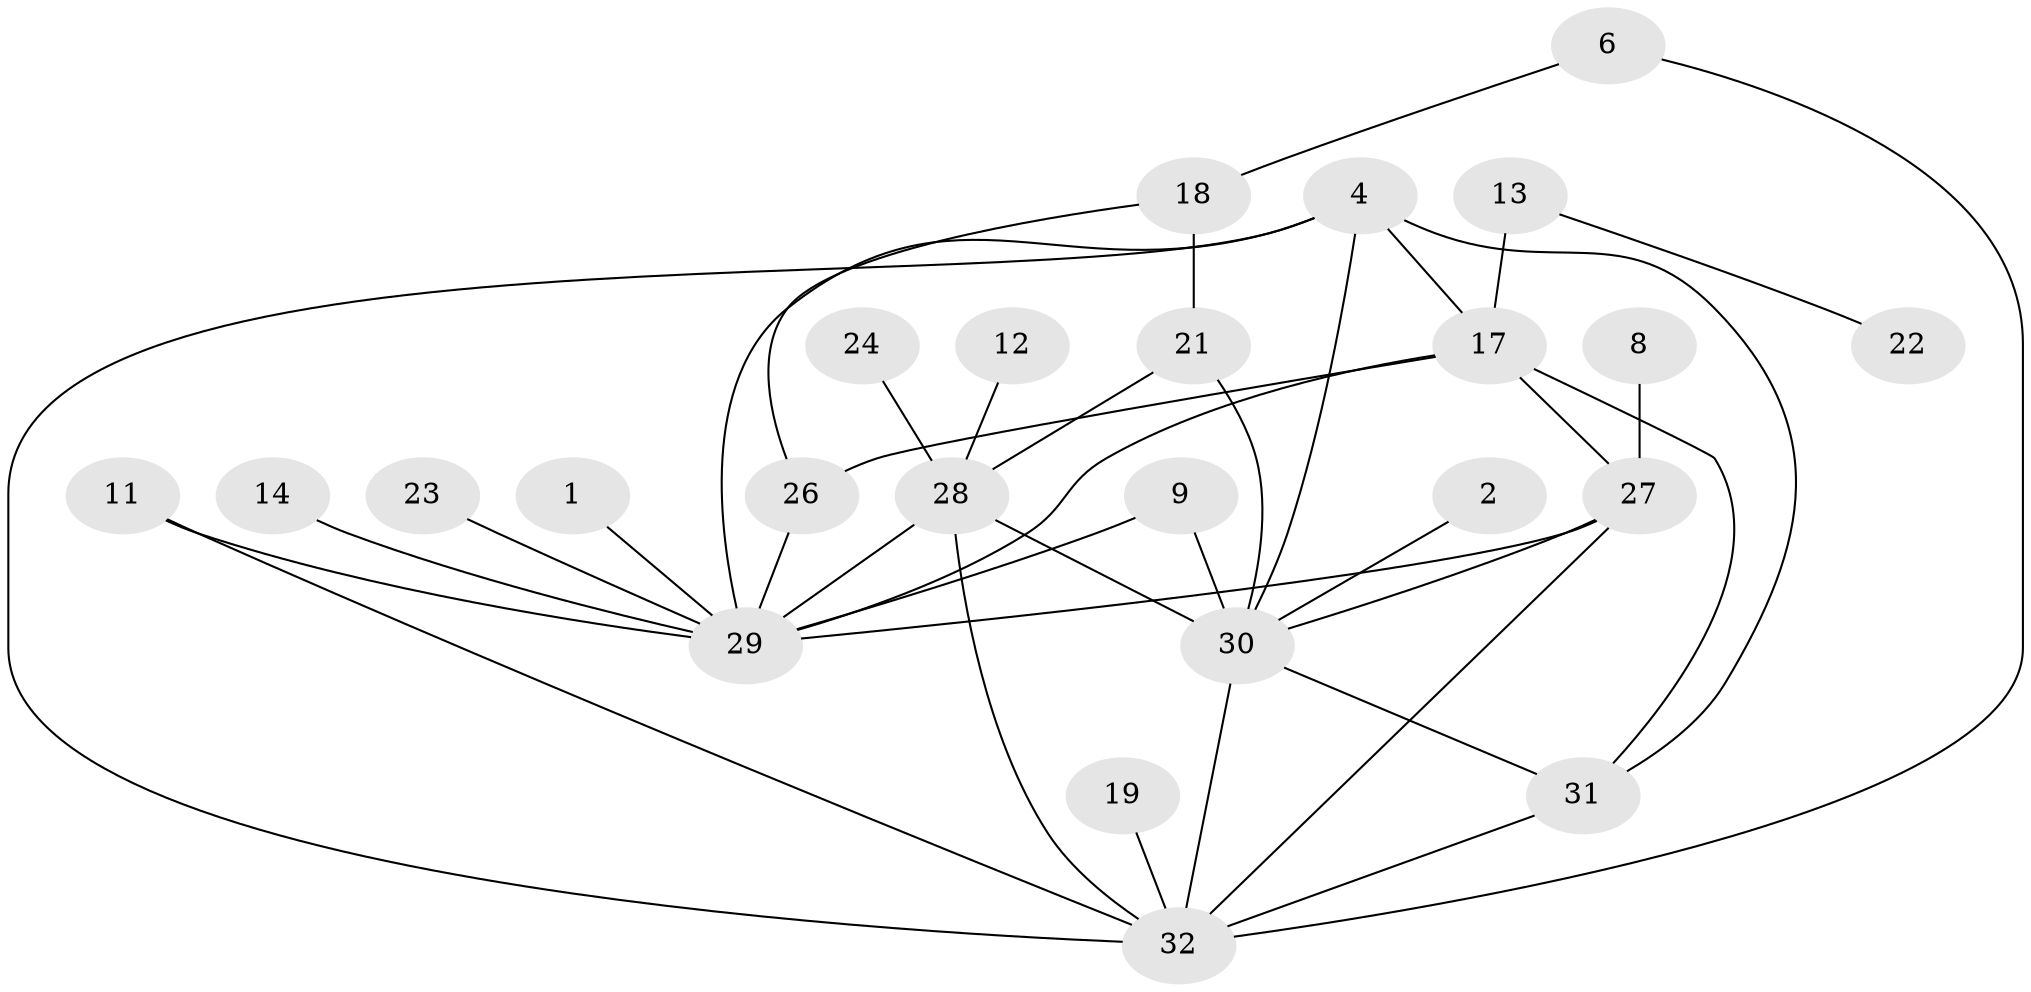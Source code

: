 // original degree distribution, {1: 0.2830188679245283, 3: 0.2358490566037736, 2: 0.20754716981132076, 0: 0.05660377358490566, 5: 0.0660377358490566, 4: 0.14150943396226415, 6: 0.009433962264150943}
// Generated by graph-tools (version 1.1) at 2025/35/03/04/25 23:35:47]
// undirected, 24 vertices, 39 edges
graph export_dot {
  node [color=gray90,style=filled];
  1;
  2;
  4;
  6;
  8;
  9;
  11;
  12;
  13;
  14;
  17;
  18;
  19;
  21;
  22;
  23;
  24;
  26;
  27;
  28;
  29;
  30;
  31;
  32;
  1 -- 29 [weight=1.0];
  2 -- 30 [weight=1.0];
  4 -- 17 [weight=1.0];
  4 -- 29 [weight=1.0];
  4 -- 30 [weight=1.0];
  4 -- 31 [weight=1.0];
  4 -- 32 [weight=1.0];
  6 -- 18 [weight=1.0];
  6 -- 32 [weight=1.0];
  8 -- 27 [weight=1.0];
  9 -- 29 [weight=1.0];
  9 -- 30 [weight=2.0];
  11 -- 29 [weight=1.0];
  11 -- 32 [weight=1.0];
  12 -- 28 [weight=1.0];
  13 -- 17 [weight=2.0];
  13 -- 22 [weight=1.0];
  14 -- 29 [weight=2.0];
  17 -- 26 [weight=1.0];
  17 -- 27 [weight=1.0];
  17 -- 29 [weight=2.0];
  17 -- 31 [weight=1.0];
  18 -- 21 [weight=1.0];
  18 -- 26 [weight=1.0];
  19 -- 32 [weight=1.0];
  21 -- 28 [weight=1.0];
  21 -- 30 [weight=1.0];
  23 -- 29 [weight=1.0];
  24 -- 28 [weight=1.0];
  26 -- 29 [weight=1.0];
  27 -- 29 [weight=1.0];
  27 -- 30 [weight=1.0];
  27 -- 32 [weight=2.0];
  28 -- 29 [weight=1.0];
  28 -- 30 [weight=2.0];
  28 -- 32 [weight=3.0];
  30 -- 31 [weight=1.0];
  30 -- 32 [weight=2.0];
  31 -- 32 [weight=1.0];
}
